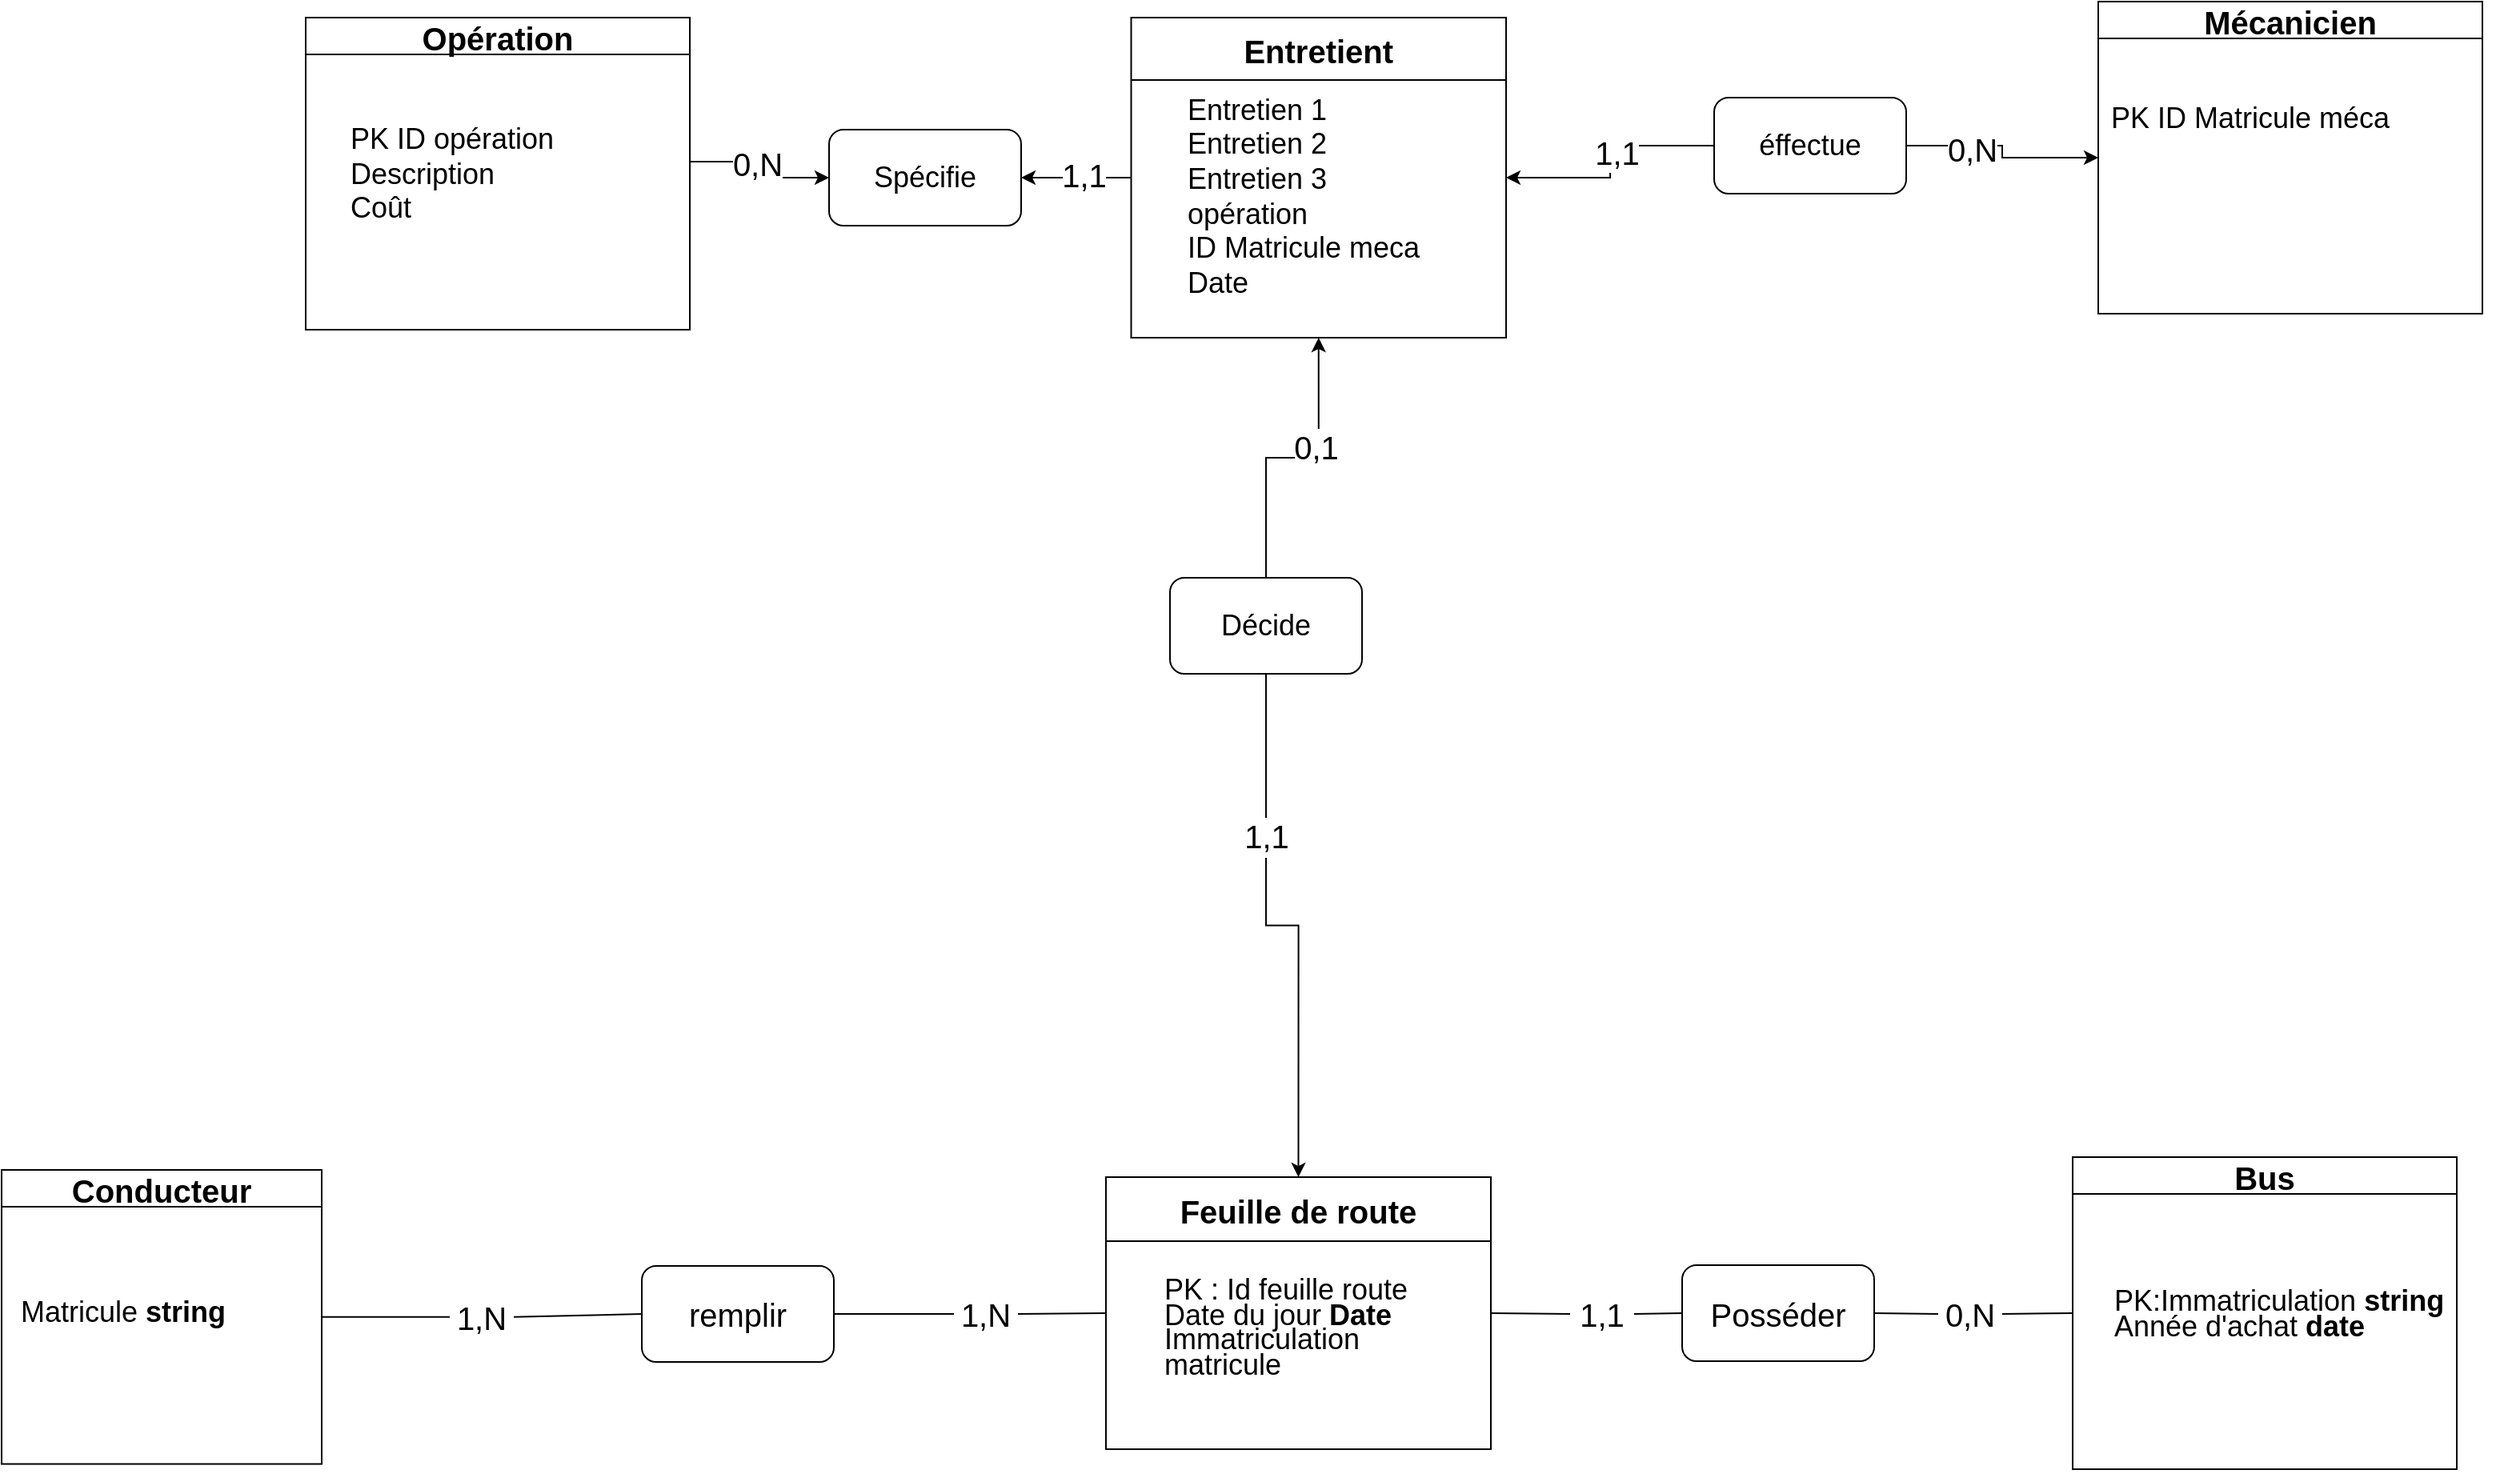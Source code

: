 <mxfile version="20.4.0" type="github" pages="2">
  <diagram id="kCcOomu7lyHqf6Q8XP2y" name="Page-1">
    <mxGraphModel dx="1977" dy="2199" grid="1" gridSize="10" guides="1" tooltips="1" connect="1" arrows="1" fold="1" page="1" pageScale="1" pageWidth="827" pageHeight="1169" math="0" shadow="0">
      <root>
        <mxCell id="0" />
        <mxCell id="1" parent="0" />
        <mxCell id="ydRF5MVsVOp3m-XFBrbL-1" value="Conducteur" style="swimlane;fontSize=20;" parent="1" vertex="1">
          <mxGeometry x="310" y="470" width="200" height="183.75" as="geometry" />
        </mxCell>
        <mxCell id="ydRF5MVsVOp3m-XFBrbL-2" value="&lt;p class=&quot;MsoListParagraphCxSpFirst&quot; style=&quot;margin: 0cm 0cm 0cm 36pt ; line-height: 15.693px ; font-size: 11pt ; font-family: &amp;quot;calibri&amp;quot; , sans-serif ; text-indent: -18pt&quot;&gt;&lt;/p&gt;&lt;font style=&quot;font-size: 18px&quot;&gt;Matricule&amp;nbsp;&lt;b&gt;string&lt;/b&gt;&lt;br&gt;&lt;b&gt;&lt;br&gt;&lt;/b&gt;&lt;/font&gt;" style="text;html=1;strokeColor=none;fillColor=none;align=left;verticalAlign=middle;whiteSpace=wrap;rounded=0;" parent="ydRF5MVsVOp3m-XFBrbL-1" vertex="1">
          <mxGeometry x="10" y="35" width="190" height="130" as="geometry" />
        </mxCell>
        <mxCell id="ydRF5MVsVOp3m-XFBrbL-3" value="Bus" style="swimlane;fontSize=20;" parent="1" vertex="1">
          <mxGeometry x="1604" y="462.01" width="240" height="195" as="geometry" />
        </mxCell>
        <mxCell id="ydRF5MVsVOp3m-XFBrbL-4" value="&lt;p class=&quot;MsoListParagraphCxSpFirst&quot; style=&quot;margin: 0cm 0cm 0cm 36pt ; line-height: 15.693px ; font-size: 11pt ; font-family: &amp;quot;calibri&amp;quot; , sans-serif ; text-indent: -18pt&quot;&gt;&lt;/p&gt;&lt;p class=&quot;MsoListParagraphCxSpFirst&quot; style=&quot;margin: 0cm 0cm 0cm 36pt ; line-height: 15.693px ; font-size: 11pt ; font-family: &amp;quot;calibri&amp;quot; , sans-serif ; text-indent: -18pt ; display: inline&quot;&gt;&lt;/p&gt;&lt;div style=&quot;font-size: 18px&quot;&gt;&lt;p style=&quot;margin: 0cm 0cm 0cm 36pt; line-height: 15.693px; font-family: calibri, sans-serif; text-indent: -18pt;&quot; class=&quot;MsoListParagraphCxSpFirst&quot;&gt;&lt;span style=&quot;text-indent: -18pt;&quot;&gt;PK:Immatriculation&amp;nbsp;&lt;b&gt;string&lt;/b&gt;&lt;/span&gt;&lt;/p&gt;&lt;p style=&quot;margin: 0cm 0cm 0cm 36pt; line-height: 15.693px; font-family: calibri, sans-serif; text-indent: -18pt;&quot; class=&quot;MsoListParagraphCxSpFirst&quot;&gt;&lt;span lang=&quot;FR&quot;&gt;Année d&#39;achat&amp;nbsp;&lt;b&gt;date&lt;/b&gt;&amp;nbsp;&lt;/span&gt;&lt;/p&gt;&lt;p style=&quot;margin: 0cm 0cm 0cm 36pt; line-height: 15.693px; font-family: calibri, sans-serif; text-indent: -18pt;&quot; class=&quot;MsoListParagraphCxSpFirst&quot;&gt;&lt;br&gt;&lt;/p&gt;&lt;/div&gt;" style="text;html=1;strokeColor=none;fillColor=none;align=left;verticalAlign=middle;whiteSpace=wrap;rounded=0;" parent="ydRF5MVsVOp3m-XFBrbL-3" vertex="1">
          <mxGeometry y="32.49" width="220" height="130" as="geometry" />
        </mxCell>
        <mxCell id="ydRF5MVsVOp3m-XFBrbL-5" value="Feuille de route" style="swimlane;startSize=40;fontSize=20;" parent="1" vertex="1">
          <mxGeometry x="1000" y="474.51" width="240.5" height="170" as="geometry" />
        </mxCell>
        <mxCell id="ydRF5MVsVOp3m-XFBrbL-6" value="&lt;p class=&quot;MsoListParagraphCxSpFirst&quot; style=&quot;margin: 0cm 0cm 0cm 36pt ; line-height: 15.693px ; font-size: 11pt ; font-family: &amp;quot;calibri&amp;quot; , sans-serif ; text-indent: -18pt&quot;&gt;&lt;/p&gt;&lt;p class=&quot;MsoListParagraphCxSpFirst&quot; style=&quot;margin: 0cm 0cm 0cm 36pt ; line-height: 15.693px ; font-size: 11pt ; font-family: &amp;quot;calibri&amp;quot; , sans-serif ; text-indent: -18pt ; display: inline&quot;&gt;&lt;/p&gt;&lt;p class=&quot;MsoListParagraphCxSpFirst&quot; style=&quot;text-align: left ; margin: 0cm 0cm 0cm 36pt ; line-height: 15.693px ; font-family: &amp;quot;calibri&amp;quot; , sans-serif ; text-indent: -18pt ; font-size: 18px&quot;&gt;PK : Id feuille route&lt;/p&gt;&lt;p class=&quot;MsoListParagraphCxSpFirst&quot; style=&quot;text-align: left ; margin: 0cm 0cm 0cm 36pt ; line-height: 15.693px ; font-family: &amp;quot;calibri&amp;quot; , sans-serif ; text-indent: -18pt ; font-size: 18px&quot;&gt;Date du jour &lt;b&gt;Date&lt;/b&gt;&lt;/p&gt;&lt;p class=&quot;MsoListParagraphCxSpFirst&quot; style=&quot;text-align: left ; margin: 0cm 0cm 0cm 36pt ; line-height: 15.693px ; font-family: &amp;quot;calibri&amp;quot; , sans-serif ; text-indent: -18pt ; font-size: 18px&quot;&gt;Immatriculation&lt;/p&gt;&lt;p class=&quot;MsoListParagraphCxSpFirst&quot; style=&quot;text-align: left ; margin: 0cm 0cm 0cm 36pt ; line-height: 15.693px ; font-family: &amp;quot;calibri&amp;quot; , sans-serif ; text-indent: -18pt ; font-size: 18px&quot;&gt;matricule&lt;/p&gt;" style="text;html=1;strokeColor=none;fillColor=none;align=center;verticalAlign=middle;whiteSpace=wrap;rounded=0;spacingTop=0;" parent="ydRF5MVsVOp3m-XFBrbL-5" vertex="1">
          <mxGeometry x="-2.25" y="-13.12" width="204.5" height="200" as="geometry" />
        </mxCell>
        <mxCell id="zJk3NgUdW0khPfUPsUJg-4" style="edgeStyle=orthogonalEdgeStyle;rounded=0;orthogonalLoop=1;jettySize=auto;html=1;exitX=0;exitY=0.5;exitDx=0;exitDy=0;entryX=1;entryY=0.5;entryDx=0;entryDy=0;fontSize=20;" edge="1" parent="1" source="ydRF5MVsVOp3m-XFBrbL-7" target="zJk3NgUdW0khPfUPsUJg-3">
          <mxGeometry relative="1" as="geometry" />
        </mxCell>
        <mxCell id="zJk3NgUdW0khPfUPsUJg-7" value="1,1" style="edgeLabel;html=1;align=center;verticalAlign=middle;resizable=0;points=[];fontSize=20;" vertex="1" connectable="0" parent="zJk3NgUdW0khPfUPsUJg-4">
          <mxGeometry x="-0.096" y="-2" relative="1" as="geometry">
            <mxPoint x="1" as="offset" />
          </mxGeometry>
        </mxCell>
        <mxCell id="ydRF5MVsVOp3m-XFBrbL-7" value="Entretient" style="swimlane;fontSize=20;startSize=39;" parent="1" vertex="1">
          <mxGeometry x="1015.75" y="-250" width="234.25" height="200" as="geometry" />
        </mxCell>
        <mxCell id="ydRF5MVsVOp3m-XFBrbL-8" value="&lt;p class=&quot;MsoListParagraphCxSpFirst&quot; style=&quot;margin: 0cm 0cm 0cm 36pt ; line-height: 15.693px ; font-size: 20px ; font-family: &amp;quot;calibri&amp;quot; , sans-serif ; text-indent: -18pt&quot;&gt;&lt;/p&gt;&lt;p class=&quot;MsoListParagraphCxSpFirst&quot; style=&quot;margin: 0cm 0cm 0cm 36pt ; line-height: 15.693px ; text-indent: -18pt ; display: inline ; font-size: 20px&quot;&gt;&lt;/p&gt;&lt;div style=&quot;text-indent: -24px ; font-size: 18px&quot;&gt;&lt;span style=&quot;font-family: calibri, sans-serif; background-color: initial;&quot;&gt;Entretien 1&lt;/span&gt;&lt;/div&gt;&lt;div style=&quot;text-indent: -24px ; font-size: 18px&quot;&gt;&lt;span style=&quot;font-family: calibri, sans-serif;&quot;&gt;Entretien 2&lt;/span&gt;&lt;span style=&quot;font-family: calibri, sans-serif; background-color: initial;&quot;&gt;&lt;br&gt;&lt;/span&gt;&lt;/div&gt;&lt;div style=&quot;text-indent: -24px ; font-size: 18px&quot;&gt;&lt;span style=&quot;font-family: calibri, sans-serif;&quot;&gt;Entretien 3&lt;/span&gt;&lt;/div&gt;&lt;div style=&quot;text-indent: -24px ; font-size: 18px&quot;&gt;&lt;span style=&quot;font-family: calibri, sans-serif; background-color: initial;&quot;&gt;opération&lt;/span&gt;&lt;br&gt;&lt;/div&gt;&lt;div style=&quot;text-indent: -24px ; font-size: 18px&quot;&gt;&lt;span style=&quot;font-family: calibri, sans-serif; background-color: initial;&quot;&gt;ID Matricule meca&lt;/span&gt;&lt;/div&gt;&lt;div style=&quot;text-indent: -24px ; font-size: 18px&quot;&gt;&lt;span style=&quot;font-family: calibri, sans-serif; background-color: initial;&quot;&gt;Date&lt;/span&gt;&lt;br&gt;&lt;/div&gt;&lt;p style=&quot;font-size: 20px&quot;&gt;&lt;/p&gt;" style="text;html=1;strokeColor=none;fillColor=none;align=left;verticalAlign=middle;whiteSpace=wrap;rounded=0;fontSize=20;" parent="ydRF5MVsVOp3m-XFBrbL-7" vertex="1">
          <mxGeometry x="57.13" y="70" width="152.87" height="79.74" as="geometry" />
        </mxCell>
        <mxCell id="ydRF5MVsVOp3m-XFBrbL-19" value="" style="endArrow=none;html=1;fontSize=20;strokeColor=#000000;fillColor=#000000;exitX=1;exitY=0.5;exitDx=0;exitDy=0;entryX=0;entryY=0.5;entryDx=0;entryDy=0;startArrow=none;" parent="1" source="ydRF5MVsVOp3m-XFBrbL-31" target="ydRF5MVsVOp3m-XFBrbL-5" edge="1">
          <mxGeometry width="50" height="50" relative="1" as="geometry">
            <mxPoint x="930" y="510" as="sourcePoint" />
            <mxPoint x="960" y="530" as="targetPoint" />
          </mxGeometry>
        </mxCell>
        <mxCell id="ydRF5MVsVOp3m-XFBrbL-20" value="" style="endArrow=none;html=1;fontSize=20;strokeColor=#000000;fillColor=#000000;exitX=1;exitY=0.5;exitDx=0;exitDy=0;entryX=0;entryY=0.5;entryDx=0;entryDy=0;startArrow=none;" parent="1" source="ydRF5MVsVOp3m-XFBrbL-29" target="ydRF5MVsVOp3m-XFBrbL-35" edge="1">
          <mxGeometry width="50" height="50" relative="1" as="geometry">
            <mxPoint x="560" y="561.875" as="sourcePoint" />
            <mxPoint x="660" y="553.75" as="targetPoint" />
          </mxGeometry>
        </mxCell>
        <mxCell id="ydRF5MVsVOp3m-XFBrbL-21" value="" style="rounded=1;whiteSpace=wrap;html=1;fontSize=20;" parent="1" vertex="1">
          <mxGeometry x="1360" y="529.5" width="120" height="60" as="geometry" />
        </mxCell>
        <mxCell id="ydRF5MVsVOp3m-XFBrbL-22" value="" style="endArrow=none;html=1;fontSize=20;strokeColor=#000000;fillColor=#000000;entryX=0;entryY=0.5;entryDx=0;entryDy=0;exitX=1;exitY=0.5;exitDx=0;exitDy=0;startArrow=none;" parent="1" source="ydRF5MVsVOp3m-XFBrbL-24" target="ydRF5MVsVOp3m-XFBrbL-21" edge="1">
          <mxGeometry width="50" height="50" relative="1" as="geometry">
            <mxPoint x="1252.75" y="540" as="sourcePoint" />
            <mxPoint x="1480" y="540" as="targetPoint" />
          </mxGeometry>
        </mxCell>
        <mxCell id="ydRF5MVsVOp3m-XFBrbL-23" value="Posséder" style="text;html=1;strokeColor=none;fillColor=none;align=center;verticalAlign=middle;whiteSpace=wrap;rounded=0;fontSize=20;" parent="1" vertex="1">
          <mxGeometry x="1400" y="549.5" width="40" height="20" as="geometry" />
        </mxCell>
        <mxCell id="ydRF5MVsVOp3m-XFBrbL-24" value="1,1" style="text;html=1;strokeColor=none;fillColor=none;align=center;verticalAlign=middle;whiteSpace=wrap;rounded=0;fontSize=20;" parent="1" vertex="1">
          <mxGeometry x="1290" y="550" width="40" height="20" as="geometry" />
        </mxCell>
        <mxCell id="ydRF5MVsVOp3m-XFBrbL-25" value="" style="endArrow=none;html=1;fontSize=20;strokeColor=#000000;fillColor=#000000;entryX=0;entryY=0.5;entryDx=0;entryDy=0;exitX=1;exitY=0.5;exitDx=0;exitDy=0;" parent="1" source="ydRF5MVsVOp3m-XFBrbL-5" target="ydRF5MVsVOp3m-XFBrbL-24" edge="1">
          <mxGeometry width="50" height="50" relative="1" as="geometry">
            <mxPoint x="1240.5" y="559.505" as="sourcePoint" />
            <mxPoint x="1370" y="559.51" as="targetPoint" />
          </mxGeometry>
        </mxCell>
        <mxCell id="ydRF5MVsVOp3m-XFBrbL-26" value="" style="endArrow=none;html=1;fontSize=20;strokeColor=#000000;fillColor=#000000;entryX=0;entryY=0.5;entryDx=0;entryDy=0;exitX=1;exitY=0.5;exitDx=0;exitDy=0;startArrow=none;" parent="1" source="ydRF5MVsVOp3m-XFBrbL-27" target="ydRF5MVsVOp3m-XFBrbL-3" edge="1">
          <mxGeometry width="50" height="50" relative="1" as="geometry">
            <mxPoint x="1240" y="410" as="sourcePoint" />
            <mxPoint x="1290" y="360" as="targetPoint" />
          </mxGeometry>
        </mxCell>
        <mxCell id="ydRF5MVsVOp3m-XFBrbL-27" value="0,N" style="text;html=1;strokeColor=none;fillColor=none;align=center;verticalAlign=middle;whiteSpace=wrap;rounded=0;fontSize=20;" parent="1" vertex="1">
          <mxGeometry x="1520" y="550" width="40" height="20" as="geometry" />
        </mxCell>
        <mxCell id="ydRF5MVsVOp3m-XFBrbL-28" value="" style="endArrow=none;html=1;fontSize=20;strokeColor=#000000;fillColor=#000000;entryX=0;entryY=0.5;entryDx=0;entryDy=0;exitX=1;exitY=0.5;exitDx=0;exitDy=0;" parent="1" source="ydRF5MVsVOp3m-XFBrbL-21" target="ydRF5MVsVOp3m-XFBrbL-27" edge="1">
          <mxGeometry width="50" height="50" relative="1" as="geometry">
            <mxPoint x="1480" y="559.5" as="sourcePoint" />
            <mxPoint x="1600" y="559.51" as="targetPoint" />
          </mxGeometry>
        </mxCell>
        <mxCell id="ydRF5MVsVOp3m-XFBrbL-29" value="1,N" style="text;html=1;strokeColor=none;fillColor=none;align=center;verticalAlign=middle;whiteSpace=wrap;rounded=0;fontSize=20;" parent="1" vertex="1">
          <mxGeometry x="590" y="551.87" width="40" height="20" as="geometry" />
        </mxCell>
        <mxCell id="ydRF5MVsVOp3m-XFBrbL-30" value="" style="endArrow=none;html=1;fontSize=20;strokeColor=#000000;fillColor=#000000;exitX=1;exitY=0.5;exitDx=0;exitDy=0;entryX=0;entryY=0.5;entryDx=0;entryDy=0;" parent="1" source="ydRF5MVsVOp3m-XFBrbL-1" target="ydRF5MVsVOp3m-XFBrbL-29" edge="1">
          <mxGeometry width="50" height="50" relative="1" as="geometry">
            <mxPoint x="510.0" y="561.875" as="sourcePoint" />
            <mxPoint x="630" y="561.87" as="targetPoint" />
          </mxGeometry>
        </mxCell>
        <mxCell id="ydRF5MVsVOp3m-XFBrbL-31" value="1,N" style="text;html=1;strokeColor=none;fillColor=none;align=center;verticalAlign=middle;whiteSpace=wrap;rounded=0;fontSize=20;" parent="1" vertex="1">
          <mxGeometry x="905" y="550" width="40" height="20" as="geometry" />
        </mxCell>
        <mxCell id="ydRF5MVsVOp3m-XFBrbL-32" value="" style="endArrow=none;html=1;fontSize=20;strokeColor=#000000;fillColor=#000000;exitX=1;exitY=0.5;exitDx=0;exitDy=0;entryX=0;entryY=0.5;entryDx=0;entryDy=0;startArrow=none;" parent="1" source="ydRF5MVsVOp3m-XFBrbL-35" target="ydRF5MVsVOp3m-XFBrbL-31" edge="1">
          <mxGeometry width="50" height="50" relative="1" as="geometry">
            <mxPoint x="860" y="553.75" as="sourcePoint" />
            <mxPoint x="1000" y="559.505" as="targetPoint" />
          </mxGeometry>
        </mxCell>
        <mxCell id="ydRF5MVsVOp3m-XFBrbL-35" value="remplir" style="rounded=1;whiteSpace=wrap;html=1;fontSize=20;" parent="1" vertex="1">
          <mxGeometry x="710" y="530" width="120" height="60" as="geometry" />
        </mxCell>
        <mxCell id="ydRF5MVsVOp3m-XFBrbL-55" value="Mécanicien" style="swimlane;fontSize=20;" parent="1" vertex="1">
          <mxGeometry x="1620" y="-260" width="240" height="195" as="geometry" />
        </mxCell>
        <mxCell id="ydRF5MVsVOp3m-XFBrbL-56" value="&lt;p class=&quot;MsoListParagraphCxSpFirst&quot; style=&quot;margin: 0cm 0cm 0cm 36pt ; line-height: 15.693px ; font-size: 11pt ; font-family: &amp;quot;calibri&amp;quot; , sans-serif ; text-indent: -18pt&quot;&gt;&lt;/p&gt;&lt;p class=&quot;MsoListParagraphCxSpFirst&quot; style=&quot;margin: 0cm 0cm 0cm 36pt ; line-height: 15.693px ; font-size: 11pt ; font-family: &amp;quot;calibri&amp;quot; , sans-serif ; text-indent: -18pt ; display: inline&quot;&gt;&lt;/p&gt;&lt;div style=&quot;text-indent: -24px; font-size: 18px;&quot;&gt;PK ID Matricule méca&lt;/div&gt;" style="text;html=1;strokeColor=none;fillColor=none;align=left;verticalAlign=middle;whiteSpace=wrap;rounded=0;" parent="ydRF5MVsVOp3m-XFBrbL-55" vertex="1">
          <mxGeometry x="30" y="1.421e-14" width="220" height="130" as="geometry" />
        </mxCell>
        <mxCell id="ydRF5MVsVOp3m-XFBrbL-61" value="Opération" style="swimlane;fontSize=20;" parent="1" vertex="1">
          <mxGeometry x="500" y="-250" width="240" height="195" as="geometry" />
        </mxCell>
        <mxCell id="ydRF5MVsVOp3m-XFBrbL-62" value="&lt;p class=&quot;MsoListParagraphCxSpFirst&quot; style=&quot;margin: 0cm 0cm 0cm 36pt ; line-height: 15.693px ; font-size: 11pt ; font-family: &amp;quot;calibri&amp;quot; , sans-serif ; text-indent: -18pt&quot;&gt;&lt;/p&gt;&lt;p class=&quot;MsoListParagraphCxSpFirst&quot; style=&quot;margin: 0cm 0cm 0cm 36pt ; line-height: 15.693px ; font-size: 11pt ; font-family: &amp;quot;calibri&amp;quot; , sans-serif ; text-indent: -18pt ; display: inline&quot;&gt;&lt;/p&gt;&lt;div style=&quot;text-indent: -24px; font-size: 18px;&quot;&gt;PK ID opération&lt;/div&gt;&lt;div style=&quot;text-indent: -24px; font-size: 18px;&quot;&gt;Description&lt;/div&gt;&lt;div style=&quot;text-indent: -24px; font-size: 18px;&quot;&gt;Coût&lt;/div&gt;" style="text;html=1;strokeColor=none;fillColor=none;align=left;verticalAlign=middle;whiteSpace=wrap;rounded=0;" parent="ydRF5MVsVOp3m-XFBrbL-61" vertex="1">
          <mxGeometry x="50" y="25" width="190" height="130" as="geometry" />
        </mxCell>
        <mxCell id="Iu7jHkpZ80fG5CSJtPb6-39" style="edgeStyle=orthogonalEdgeStyle;rounded=0;orthogonalLoop=1;jettySize=auto;html=1;exitX=0.5;exitY=1;exitDx=0;exitDy=0;entryX=0.5;entryY=0;entryDx=0;entryDy=0;fontSize=18;" parent="1" source="Iu7jHkpZ80fG5CSJtPb6-32" target="ydRF5MVsVOp3m-XFBrbL-5" edge="1">
          <mxGeometry relative="1" as="geometry" />
        </mxCell>
        <mxCell id="Iu7jHkpZ80fG5CSJtPb6-42" value="&lt;font style=&quot;font-size: 20px;&quot;&gt;1,1&lt;/font&gt;" style="edgeLabel;html=1;align=center;verticalAlign=middle;resizable=0;points=[];fontSize=18;" parent="Iu7jHkpZ80fG5CSJtPb6-39" vertex="1" connectable="0">
          <mxGeometry x="-0.399" relative="1" as="geometry">
            <mxPoint y="1" as="offset" />
          </mxGeometry>
        </mxCell>
        <mxCell id="Iu7jHkpZ80fG5CSJtPb6-40" style="edgeStyle=orthogonalEdgeStyle;rounded=0;orthogonalLoop=1;jettySize=auto;html=1;exitX=0.5;exitY=0;exitDx=0;exitDy=0;entryX=0.5;entryY=1;entryDx=0;entryDy=0;fontSize=18;" parent="1" source="Iu7jHkpZ80fG5CSJtPb6-32" target="ydRF5MVsVOp3m-XFBrbL-7" edge="1">
          <mxGeometry relative="1" as="geometry" />
        </mxCell>
        <mxCell id="Iu7jHkpZ80fG5CSJtPb6-43" value="&lt;font style=&quot;font-size: 20px;&quot;&gt;0,1&lt;/font&gt;" style="edgeLabel;html=1;align=center;verticalAlign=middle;resizable=0;points=[];fontSize=18;" parent="Iu7jHkpZ80fG5CSJtPb6-40" vertex="1" connectable="0">
          <mxGeometry x="0.247" y="2" relative="1" as="geometry">
            <mxPoint as="offset" />
          </mxGeometry>
        </mxCell>
        <mxCell id="Iu7jHkpZ80fG5CSJtPb6-32" value="&lt;font style=&quot;font-size: 18px;&quot;&gt;Décide&lt;/font&gt;" style="rounded=1;whiteSpace=wrap;html=1;" parent="1" vertex="1">
          <mxGeometry x="1040" y="100" width="120" height="60" as="geometry" />
        </mxCell>
        <mxCell id="Iu7jHkpZ80fG5CSJtPb6-34" style="edgeStyle=orthogonalEdgeStyle;rounded=0;orthogonalLoop=1;jettySize=auto;html=1;exitX=1;exitY=0.5;exitDx=0;exitDy=0;entryX=0;entryY=0.5;entryDx=0;entryDy=0;fontSize=18;" parent="1" source="Iu7jHkpZ80fG5CSJtPb6-33" target="ydRF5MVsVOp3m-XFBrbL-55" edge="1">
          <mxGeometry relative="1" as="geometry" />
        </mxCell>
        <mxCell id="zJk3NgUdW0khPfUPsUJg-1" value="&lt;font style=&quot;font-size: 20px;&quot;&gt;0,N&lt;/font&gt;" style="edgeLabel;html=1;align=center;verticalAlign=middle;resizable=0;points=[];" vertex="1" connectable="0" parent="Iu7jHkpZ80fG5CSJtPb6-34">
          <mxGeometry x="-0.357" y="-1" relative="1" as="geometry">
            <mxPoint y="1" as="offset" />
          </mxGeometry>
        </mxCell>
        <mxCell id="Iu7jHkpZ80fG5CSJtPb6-41" style="edgeStyle=orthogonalEdgeStyle;rounded=0;orthogonalLoop=1;jettySize=auto;html=1;exitX=0;exitY=0.5;exitDx=0;exitDy=0;entryX=1;entryY=0.5;entryDx=0;entryDy=0;fontSize=18;" parent="1" source="Iu7jHkpZ80fG5CSJtPb6-33" target="ydRF5MVsVOp3m-XFBrbL-7" edge="1">
          <mxGeometry relative="1" as="geometry" />
        </mxCell>
        <mxCell id="zJk3NgUdW0khPfUPsUJg-2" value="&lt;font style=&quot;font-size: 20px;&quot;&gt;1,1&lt;/font&gt;" style="edgeLabel;html=1;align=center;verticalAlign=middle;resizable=0;points=[];" vertex="1" connectable="0" parent="Iu7jHkpZ80fG5CSJtPb6-41">
          <mxGeometry x="-0.187" y="4" relative="1" as="geometry">
            <mxPoint as="offset" />
          </mxGeometry>
        </mxCell>
        <mxCell id="Iu7jHkpZ80fG5CSJtPb6-33" value="&lt;font style=&quot;font-size: 18px;&quot;&gt;éffectue&lt;/font&gt;" style="rounded=1;whiteSpace=wrap;html=1;" parent="1" vertex="1">
          <mxGeometry x="1380" y="-200" width="120" height="60" as="geometry" />
        </mxCell>
        <mxCell id="zJk3NgUdW0khPfUPsUJg-3" value="&lt;font style=&quot;font-size: 18px;&quot;&gt;Spécifie&lt;/font&gt;" style="rounded=1;whiteSpace=wrap;html=1;" vertex="1" parent="1">
          <mxGeometry x="827" y="-180" width="120" height="60" as="geometry" />
        </mxCell>
        <mxCell id="zJk3NgUdW0khPfUPsUJg-5" style="edgeStyle=orthogonalEdgeStyle;rounded=0;orthogonalLoop=1;jettySize=auto;html=1;exitX=1;exitY=0.5;exitDx=0;exitDy=0;entryX=0;entryY=0.5;entryDx=0;entryDy=0;fontSize=20;" edge="1" parent="1" source="ydRF5MVsVOp3m-XFBrbL-62" target="zJk3NgUdW0khPfUPsUJg-3">
          <mxGeometry relative="1" as="geometry" />
        </mxCell>
        <mxCell id="zJk3NgUdW0khPfUPsUJg-6" value="0,N" style="edgeLabel;html=1;align=center;verticalAlign=middle;resizable=0;points=[];fontSize=20;" vertex="1" connectable="0" parent="zJk3NgUdW0khPfUPsUJg-5">
          <mxGeometry x="-0.148" y="-1" relative="1" as="geometry">
            <mxPoint as="offset" />
          </mxGeometry>
        </mxCell>
      </root>
    </mxGraphModel>
  </diagram>
  <diagram name="Copie de Page-1" id="vSryEvdh9eNInihSYBhe">
    <mxGraphModel dx="1186" dy="618" grid="1" gridSize="10" guides="1" tooltips="1" connect="1" arrows="1" fold="1" page="1" pageScale="1" pageWidth="827" pageHeight="1169" math="0" shadow="0">
      <root>
        <mxCell id="OkvGatnhdS_OigGqhSep-0" />
        <mxCell id="OkvGatnhdS_OigGqhSep-1" parent="OkvGatnhdS_OigGqhSep-0" />
        <mxCell id="OkvGatnhdS_OigGqhSep-2" value="Conducteur" style="swimlane;fontSize=20;" vertex="1" parent="OkvGatnhdS_OigGqhSep-1">
          <mxGeometry x="310" y="470" width="200" height="183.75" as="geometry" />
        </mxCell>
        <mxCell id="OkvGatnhdS_OigGqhSep-3" value="&lt;p class=&quot;MsoListParagraphCxSpFirst&quot; style=&quot;margin: 0cm 0cm 0cm 36pt ; line-height: 15.693px ; font-size: 11pt ; font-family: &amp;quot;calibri&amp;quot; , sans-serif ; text-indent: -18pt&quot;&gt;&lt;/p&gt;&lt;font style=&quot;font-size: 18px&quot;&gt;Matricule&amp;nbsp;&lt;b&gt;string&lt;/b&gt;&lt;br&gt;&lt;b&gt;&lt;br&gt;&lt;/b&gt;&lt;/font&gt;" style="text;html=1;strokeColor=none;fillColor=none;align=left;verticalAlign=middle;whiteSpace=wrap;rounded=0;" vertex="1" parent="OkvGatnhdS_OigGqhSep-2">
          <mxGeometry x="10" y="35" width="190" height="130" as="geometry" />
        </mxCell>
        <mxCell id="OkvGatnhdS_OigGqhSep-4" value="Feuille de route" style="swimlane;fontSize=20;" vertex="1" parent="OkvGatnhdS_OigGqhSep-1">
          <mxGeometry x="1604" y="462.01" width="240" height="195" as="geometry" />
        </mxCell>
        <mxCell id="OkvGatnhdS_OigGqhSep-5" value="&lt;p class=&quot;MsoListParagraphCxSpFirst&quot; style=&quot;margin: 0cm 0cm 0cm 36pt ; line-height: 15.693px ; font-size: 11pt ; font-family: &amp;quot;calibri&amp;quot; , sans-serif ; text-indent: -18pt&quot;&gt;&lt;/p&gt;&lt;p class=&quot;MsoListParagraphCxSpFirst&quot; style=&quot;margin: 0cm 0cm 0cm 36pt ; line-height: 15.693px ; font-size: 11pt ; font-family: &amp;quot;calibri&amp;quot; , sans-serif ; text-indent: -18pt ; display: inline&quot;&gt;&lt;/p&gt;&lt;div style=&quot;font-size: 18px&quot;&gt;&lt;br&gt;&lt;/div&gt;" style="text;html=1;strokeColor=none;fillColor=none;align=left;verticalAlign=middle;whiteSpace=wrap;rounded=0;" vertex="1" parent="OkvGatnhdS_OigGqhSep-4">
          <mxGeometry x="10" y="34.87" width="220" height="130" as="geometry" />
        </mxCell>
        <mxCell id="OkvGatnhdS_OigGqhSep-6" value="Bus" style="swimlane;startSize=40;fontSize=20;" vertex="1" parent="OkvGatnhdS_OigGqhSep-1">
          <mxGeometry x="1000" y="440" width="240.5" height="239.01" as="geometry" />
        </mxCell>
        <mxCell id="OkvGatnhdS_OigGqhSep-7" value="&lt;p class=&quot;MsoListParagraphCxSpFirst&quot; style=&quot;margin: 0cm 0cm 0cm 36pt ; line-height: 15.693px ; font-size: 11pt ; font-family: &amp;quot;calibri&amp;quot; , sans-serif ; text-indent: -18pt&quot;&gt;&lt;/p&gt;&lt;p class=&quot;MsoListParagraphCxSpFirst&quot; style=&quot;margin: 0cm 0cm 0cm 36pt ; line-height: 15.693px ; font-size: 11pt ; font-family: &amp;quot;calibri&amp;quot; , sans-serif ; text-indent: -18pt ; display: inline&quot;&gt;&lt;/p&gt;&lt;p class=&quot;MsoListParagraphCxSpFirst&quot; style=&quot;text-align: left ; margin: 0cm 0cm 0cm 36pt ; line-height: 15.693px ; font-family: &amp;quot;calibri&amp;quot; , sans-serif ; text-indent: -18pt ; font-size: 18px&quot;&gt;&lt;span lang=&quot;FR&quot;&gt;&lt;font style=&quot;font-size: 18px&quot;&gt;Année d&#39;achat&amp;nbsp;&lt;b&gt;date&lt;/b&gt;&amp;nbsp;&lt;/font&gt;&lt;/span&gt;&lt;/p&gt;&lt;p class=&quot;MsoListParagraphCxSpFirst&quot; style=&quot;text-align: left ; margin: 0cm 0cm 0cm 36pt ; line-height: 15.693px ; font-family: &amp;quot;calibri&amp;quot; , sans-serif ; text-indent: -18pt ; font-size: 18px&quot;&gt;&lt;span style=&quot;text-indent: -18pt&quot;&gt;Immatriculation&amp;nbsp;&lt;b&gt;string&lt;/b&gt;&lt;/span&gt;&lt;/p&gt;&lt;p class=&quot;MsoListParagraphCxSpMiddle&quot; style=&quot;text-align: left ; margin: 0cm 0cm 0cm 36pt ; line-height: 15.693px ; font-family: &amp;quot;calibri&amp;quot; , sans-serif ; text-indent: -18pt ; font-size: 18px&quot;&gt;&lt;br&gt;&lt;/p&gt;" style="text;html=1;strokeColor=none;fillColor=none;align=center;verticalAlign=middle;whiteSpace=wrap;rounded=0;spacingTop=0;" vertex="1" parent="OkvGatnhdS_OigGqhSep-6">
          <mxGeometry x="10.75" y="39.01" width="204.5" height="200" as="geometry" />
        </mxCell>
        <mxCell id="OkvGatnhdS_OigGqhSep-8" value="Entretient 1" style="swimlane;fontSize=20;startSize=39;" vertex="1" parent="OkvGatnhdS_OigGqhSep-1">
          <mxGeometry x="740.5" y="39" width="204.5" height="160" as="geometry" />
        </mxCell>
        <mxCell id="OkvGatnhdS_OigGqhSep-9" value="&lt;p class=&quot;MsoListParagraphCxSpFirst&quot; style=&quot;margin: 0cm 0cm 0cm 36pt ; line-height: 15.693px ; font-size: 20px ; font-family: &amp;#34;calibri&amp;#34; , sans-serif ; text-indent: -18pt&quot;&gt;&lt;/p&gt;&lt;p class=&quot;MsoListParagraphCxSpFirst&quot; style=&quot;margin: 0cm 0cm 0cm 36pt ; line-height: 15.693px ; text-indent: -18pt ; display: inline ; font-size: 20px&quot;&gt;&lt;/p&gt;&lt;div style=&quot;text-indent: -24px ; font-size: 18px&quot;&gt;&lt;font face=&quot;calibri, sans-serif&quot; style=&quot;font-size: 18px&quot;&gt;Nbr chambres &lt;b&gt;int&lt;/b&gt;&lt;/font&gt;&lt;/div&gt;&lt;div style=&quot;text-indent: -24px ; font-size: 18px&quot;&gt;&lt;font face=&quot;calibri, sans-serif&quot; style=&quot;font-size: 18px&quot;&gt;Nbr étages &lt;b&gt;int&lt;/b&gt;&amp;nbsp;&amp;nbsp;&lt;/font&gt;&lt;/div&gt;&lt;div style=&quot;text-indent: -24px ; font-size: 18px&quot;&gt;&lt;span style=&quot;font-family: &amp;#34;calibri&amp;#34; , sans-serif&quot;&gt;Garage &lt;b&gt;string&lt;/b&gt;&lt;/span&gt;&lt;/div&gt;&lt;p style=&quot;font-size: 20px&quot;&gt;&lt;/p&gt;" style="text;html=1;strokeColor=none;fillColor=none;align=left;verticalAlign=middle;whiteSpace=wrap;rounded=0;fontSize=20;" vertex="1" parent="OkvGatnhdS_OigGqhSep-8">
          <mxGeometry x="50" y="49.74" width="124" height="80" as="geometry" />
        </mxCell>
        <mxCell id="OkvGatnhdS_OigGqhSep-10" value="Entretient 2" style="swimlane;rounded=0;startSize=40;fontSize=20;" vertex="1" parent="OkvGatnhdS_OigGqhSep-1">
          <mxGeometry x="1020.5" y="40" width="200" height="160" as="geometry" />
        </mxCell>
        <mxCell id="OkvGatnhdS_OigGqhSep-11" value="&lt;p class=&quot;MsoListParagraphCxSpFirst&quot; style=&quot;margin: 0cm 0cm 0cm 36pt ; line-height: 15.693px ; font-size: 11pt ; font-family: &amp;#34;calibri&amp;#34; , sans-serif ; text-indent: -18pt&quot;&gt;&lt;/p&gt;&lt;p class=&quot;MsoListParagraphCxSpFirst&quot; style=&quot;margin: 0cm 0cm 0cm 36pt ; line-height: 15.693px ; text-indent: -18pt ; display: inline&quot;&gt;&lt;/p&gt;&lt;div style=&quot;text-indent: -24px ; font-size: 20px&quot;&gt;&lt;font face=&quot;calibri, sans-serif&quot; style=&quot;font-size: 20px&quot;&gt;Nbr chambres &lt;b&gt;int&lt;/b&gt;&lt;/font&gt;&lt;/div&gt;&lt;div style=&quot;text-indent: -24px ; font-size: 20px&quot;&gt;&lt;font face=&quot;calibri, sans-serif&quot; style=&quot;font-size: 20px&quot;&gt;Nº étage &lt;b&gt;int&lt;/b&gt;&lt;/font&gt;&lt;/div&gt;&lt;div style=&quot;text-indent: -24px ; font-size: 20px&quot;&gt;&lt;font face=&quot;calibri, sans-serif&quot; style=&quot;font-size: 20px&quot;&gt;Garage &lt;b&gt;string&lt;/b&gt;&lt;/font&gt;&lt;/div&gt;&lt;p&gt;&lt;/p&gt;" style="text;html=1;strokeColor=none;fillColor=none;align=left;verticalAlign=middle;whiteSpace=wrap;rounded=0;" vertex="1" parent="OkvGatnhdS_OigGqhSep-10">
          <mxGeometry x="40" y="56.87" width="154.75" height="80" as="geometry" />
        </mxCell>
        <mxCell id="OkvGatnhdS_OigGqhSep-12" value="Entretient 3" style="swimlane;startSize=40;fontSize=20;" vertex="1" parent="OkvGatnhdS_OigGqhSep-1">
          <mxGeometry x="1300.5" y="40" width="159.5" height="160" as="geometry" />
        </mxCell>
        <mxCell id="OkvGatnhdS_OigGqhSep-13" value="&lt;p class=&quot;MsoListParagraphCxSpFirst&quot; style=&quot;margin: 0cm 0cm 0cm 36pt ; line-height: 15.693px ; font-size: 11pt ; font-family: &amp;#34;calibri&amp;#34; , sans-serif ; text-indent: -18pt&quot;&gt;&lt;/p&gt;&lt;p class=&quot;MsoListParagraphCxSpFirst&quot; style=&quot;margin: 0cm 0cm 0cm 36pt ; line-height: 15.693px ; text-indent: -18pt ; display: inline&quot;&gt;&lt;/p&gt;&lt;div style=&quot;text-indent: -24px ; font-size: 20px&quot;&gt;&lt;span style=&quot;font-family: &amp;#34;calibri&amp;#34; , sans-serif&quot;&gt;Nº étage &lt;b&gt;int&lt;/b&gt;&lt;/span&gt;&lt;br&gt;&lt;/div&gt;&lt;p&gt;&lt;/p&gt;" style="text;html=1;strokeColor=none;fillColor=none;align=left;verticalAlign=middle;whiteSpace=wrap;rounded=0;" vertex="1" parent="OkvGatnhdS_OigGqhSep-12">
          <mxGeometry x="40" y="56.87" width="89.5" height="63.74" as="geometry" />
        </mxCell>
        <mxCell id="OkvGatnhdS_OigGqhSep-14" value="" style="triangle;whiteSpace=wrap;html=1;fontSize=20;rotation=-90;" vertex="1" parent="OkvGatnhdS_OigGqhSep-1">
          <mxGeometry x="1085.25" y="270" width="70.5" height="80" as="geometry" />
        </mxCell>
        <mxCell id="OkvGatnhdS_OigGqhSep-15" value="t,e" style="text;html=1;strokeColor=none;fillColor=none;align=center;verticalAlign=middle;whiteSpace=wrap;rounded=0;fontSize=20;" vertex="1" parent="OkvGatnhdS_OigGqhSep-1">
          <mxGeometry x="1100.5" y="310" width="40" height="20" as="geometry" />
        </mxCell>
        <mxCell id="OkvGatnhdS_OigGqhSep-16" value="" style="endArrow=classic;html=1;fontSize=20;exitX=0;exitY=0.5;exitDx=0;exitDy=0;entryX=0.5;entryY=0;entryDx=0;entryDy=0;" edge="1" parent="OkvGatnhdS_OigGqhSep-1" source="OkvGatnhdS_OigGqhSep-14" target="OkvGatnhdS_OigGqhSep-6">
          <mxGeometry width="50" height="50" relative="1" as="geometry">
            <mxPoint x="1080" y="620" as="sourcePoint" />
            <mxPoint x="1190" y="430" as="targetPoint" />
          </mxGeometry>
        </mxCell>
        <mxCell id="OkvGatnhdS_OigGqhSep-17" value="" style="endArrow=none;html=1;fontSize=20;strokeColor=#000000;fillColor=#000000;exitX=0.5;exitY=1;exitDx=0;exitDy=0;entryX=1;entryY=0.5;entryDx=0;entryDy=0;" edge="1" parent="OkvGatnhdS_OigGqhSep-1" source="OkvGatnhdS_OigGqhSep-8" target="OkvGatnhdS_OigGqhSep-14">
          <mxGeometry width="50" height="50" relative="1" as="geometry">
            <mxPoint x="910" y="410" as="sourcePoint" />
            <mxPoint x="960" y="360" as="targetPoint" />
          </mxGeometry>
        </mxCell>
        <mxCell id="OkvGatnhdS_OigGqhSep-18" value="" style="endArrow=none;html=1;fontSize=20;strokeColor=#000000;fillColor=#000000;entryX=0.5;entryY=1;entryDx=0;entryDy=0;exitX=1;exitY=0.5;exitDx=0;exitDy=0;" edge="1" parent="OkvGatnhdS_OigGqhSep-1" source="OkvGatnhdS_OigGqhSep-14" target="OkvGatnhdS_OigGqhSep-10">
          <mxGeometry width="50" height="50" relative="1" as="geometry">
            <mxPoint x="910" y="410" as="sourcePoint" />
            <mxPoint x="960" y="360" as="targetPoint" />
          </mxGeometry>
        </mxCell>
        <mxCell id="OkvGatnhdS_OigGqhSep-19" value="" style="endArrow=none;html=1;fontSize=20;strokeColor=#000000;fillColor=#000000;entryX=0.5;entryY=1;entryDx=0;entryDy=0;exitX=1;exitY=0.5;exitDx=0;exitDy=0;" edge="1" parent="OkvGatnhdS_OigGqhSep-1" source="OkvGatnhdS_OigGqhSep-14" target="OkvGatnhdS_OigGqhSep-12">
          <mxGeometry width="50" height="50" relative="1" as="geometry">
            <mxPoint x="910" y="410" as="sourcePoint" />
            <mxPoint x="960" y="360" as="targetPoint" />
          </mxGeometry>
        </mxCell>
        <mxCell id="OkvGatnhdS_OigGqhSep-20" value="" style="endArrow=none;html=1;fontSize=20;strokeColor=#000000;fillColor=#000000;exitX=1;exitY=0.5;exitDx=0;exitDy=0;entryX=0;entryY=0.5;entryDx=0;entryDy=0;startArrow=none;" edge="1" parent="OkvGatnhdS_OigGqhSep-1" source="OkvGatnhdS_OigGqhSep-32" target="OkvGatnhdS_OigGqhSep-6">
          <mxGeometry width="50" height="50" relative="1" as="geometry">
            <mxPoint x="930" y="510" as="sourcePoint" />
            <mxPoint x="960" y="530" as="targetPoint" />
          </mxGeometry>
        </mxCell>
        <mxCell id="OkvGatnhdS_OigGqhSep-21" value="" style="endArrow=none;html=1;fontSize=20;strokeColor=#000000;fillColor=#000000;exitX=1;exitY=0.5;exitDx=0;exitDy=0;entryX=0;entryY=0.5;entryDx=0;entryDy=0;startArrow=none;" edge="1" parent="OkvGatnhdS_OigGqhSep-1" source="OkvGatnhdS_OigGqhSep-30" target="OkvGatnhdS_OigGqhSep-36">
          <mxGeometry width="50" height="50" relative="1" as="geometry">
            <mxPoint x="560" y="561.875" as="sourcePoint" />
            <mxPoint x="660" y="553.75" as="targetPoint" />
          </mxGeometry>
        </mxCell>
        <mxCell id="OkvGatnhdS_OigGqhSep-22" value="" style="rounded=1;whiteSpace=wrap;html=1;fontSize=20;" vertex="1" parent="OkvGatnhdS_OigGqhSep-1">
          <mxGeometry x="1360" y="529.5" width="120" height="60" as="geometry" />
        </mxCell>
        <mxCell id="OkvGatnhdS_OigGqhSep-23" value="" style="endArrow=none;html=1;fontSize=20;strokeColor=#000000;fillColor=#000000;entryX=0;entryY=0.5;entryDx=0;entryDy=0;exitX=1;exitY=0.5;exitDx=0;exitDy=0;startArrow=none;" edge="1" parent="OkvGatnhdS_OigGqhSep-1" source="OkvGatnhdS_OigGqhSep-25" target="OkvGatnhdS_OigGqhSep-22">
          <mxGeometry width="50" height="50" relative="1" as="geometry">
            <mxPoint x="1252.75" y="540" as="sourcePoint" />
            <mxPoint x="1480" y="540" as="targetPoint" />
          </mxGeometry>
        </mxCell>
        <mxCell id="OkvGatnhdS_OigGqhSep-24" value="Posséder" style="text;html=1;strokeColor=none;fillColor=none;align=center;verticalAlign=middle;whiteSpace=wrap;rounded=0;fontSize=20;" vertex="1" parent="OkvGatnhdS_OigGqhSep-1">
          <mxGeometry x="1400" y="549.5" width="40" height="20" as="geometry" />
        </mxCell>
        <mxCell id="OkvGatnhdS_OigGqhSep-25" value="1,1" style="text;html=1;strokeColor=none;fillColor=none;align=center;verticalAlign=middle;whiteSpace=wrap;rounded=0;fontSize=20;" vertex="1" parent="OkvGatnhdS_OigGqhSep-1">
          <mxGeometry x="1290" y="550" width="40" height="20" as="geometry" />
        </mxCell>
        <mxCell id="OkvGatnhdS_OigGqhSep-26" value="" style="endArrow=none;html=1;fontSize=20;strokeColor=#000000;fillColor=#000000;entryX=0;entryY=0.5;entryDx=0;entryDy=0;exitX=1;exitY=0.5;exitDx=0;exitDy=0;" edge="1" parent="OkvGatnhdS_OigGqhSep-1" source="OkvGatnhdS_OigGqhSep-6" target="OkvGatnhdS_OigGqhSep-25">
          <mxGeometry width="50" height="50" relative="1" as="geometry">
            <mxPoint x="1240.5" y="559.505" as="sourcePoint" />
            <mxPoint x="1370" y="559.51" as="targetPoint" />
          </mxGeometry>
        </mxCell>
        <mxCell id="OkvGatnhdS_OigGqhSep-27" value="" style="endArrow=none;html=1;fontSize=20;strokeColor=#000000;fillColor=#000000;entryX=0;entryY=0.5;entryDx=0;entryDy=0;exitX=1;exitY=0.5;exitDx=0;exitDy=0;startArrow=none;" edge="1" parent="OkvGatnhdS_OigGqhSep-1" source="OkvGatnhdS_OigGqhSep-28" target="OkvGatnhdS_OigGqhSep-4">
          <mxGeometry width="50" height="50" relative="1" as="geometry">
            <mxPoint x="1240" y="410" as="sourcePoint" />
            <mxPoint x="1290" y="360" as="targetPoint" />
          </mxGeometry>
        </mxCell>
        <mxCell id="OkvGatnhdS_OigGqhSep-28" value="0,N" style="text;html=1;strokeColor=none;fillColor=none;align=center;verticalAlign=middle;whiteSpace=wrap;rounded=0;fontSize=20;" vertex="1" parent="OkvGatnhdS_OigGqhSep-1">
          <mxGeometry x="1520" y="550" width="40" height="20" as="geometry" />
        </mxCell>
        <mxCell id="OkvGatnhdS_OigGqhSep-29" value="" style="endArrow=none;html=1;fontSize=20;strokeColor=#000000;fillColor=#000000;entryX=0;entryY=0.5;entryDx=0;entryDy=0;exitX=1;exitY=0.5;exitDx=0;exitDy=0;" edge="1" parent="OkvGatnhdS_OigGqhSep-1" source="OkvGatnhdS_OigGqhSep-22" target="OkvGatnhdS_OigGqhSep-28">
          <mxGeometry width="50" height="50" relative="1" as="geometry">
            <mxPoint x="1480" y="559.5" as="sourcePoint" />
            <mxPoint x="1600" y="559.51" as="targetPoint" />
          </mxGeometry>
        </mxCell>
        <mxCell id="OkvGatnhdS_OigGqhSep-30" value="0,N" style="text;html=1;strokeColor=none;fillColor=none;align=center;verticalAlign=middle;whiteSpace=wrap;rounded=0;fontSize=20;" vertex="1" parent="OkvGatnhdS_OigGqhSep-1">
          <mxGeometry x="590" y="551.87" width="40" height="20" as="geometry" />
        </mxCell>
        <mxCell id="OkvGatnhdS_OigGqhSep-31" value="" style="endArrow=none;html=1;fontSize=20;strokeColor=#000000;fillColor=#000000;exitX=1;exitY=0.5;exitDx=0;exitDy=0;entryX=0;entryY=0.5;entryDx=0;entryDy=0;" edge="1" parent="OkvGatnhdS_OigGqhSep-1" source="OkvGatnhdS_OigGqhSep-2" target="OkvGatnhdS_OigGqhSep-30">
          <mxGeometry width="50" height="50" relative="1" as="geometry">
            <mxPoint x="510.0" y="561.875" as="sourcePoint" />
            <mxPoint x="630" y="561.87" as="targetPoint" />
          </mxGeometry>
        </mxCell>
        <mxCell id="OkvGatnhdS_OigGqhSep-32" value="0,N" style="text;html=1;strokeColor=none;fillColor=none;align=center;verticalAlign=middle;whiteSpace=wrap;rounded=0;fontSize=20;" vertex="1" parent="OkvGatnhdS_OigGqhSep-1">
          <mxGeometry x="905" y="550" width="40" height="20" as="geometry" />
        </mxCell>
        <mxCell id="OkvGatnhdS_OigGqhSep-33" value="" style="endArrow=none;html=1;fontSize=20;strokeColor=#000000;fillColor=#000000;exitX=1;exitY=0.5;exitDx=0;exitDy=0;entryX=0;entryY=0.5;entryDx=0;entryDy=0;startArrow=none;" edge="1" parent="OkvGatnhdS_OigGqhSep-1" source="OkvGatnhdS_OigGqhSep-36" target="OkvGatnhdS_OigGqhSep-32">
          <mxGeometry width="50" height="50" relative="1" as="geometry">
            <mxPoint x="860" y="553.75" as="sourcePoint" />
            <mxPoint x="1000" y="559.505" as="targetPoint" />
          </mxGeometry>
        </mxCell>
        <mxCell id="OkvGatnhdS_OigGqhSep-34" value="" style="swimlane;fontSize=18;align=center;" vertex="1" parent="OkvGatnhdS_OigGqhSep-1">
          <mxGeometry x="1020.25" y="790" width="200" height="200" as="geometry" />
        </mxCell>
        <mxCell id="OkvGatnhdS_OigGqhSep-35" value="&lt;font style=&quot;font-size: 18px&quot;&gt;&lt;br&gt;&lt;/font&gt;" style="text;html=1;align=left;verticalAlign=middle;resizable=0;points=[];autosize=1;strokeColor=none;fillColor=none;" vertex="1" parent="OkvGatnhdS_OigGqhSep-34">
          <mxGeometry x="15.25" y="100" width="20" height="40" as="geometry" />
        </mxCell>
        <mxCell id="OkvGatnhdS_OigGqhSep-36" value="Conduire" style="rounded=1;whiteSpace=wrap;html=1;fontSize=20;" vertex="1" parent="OkvGatnhdS_OigGqhSep-1">
          <mxGeometry x="710" y="530" width="120" height="60" as="geometry" />
        </mxCell>
        <mxCell id="OkvGatnhdS_OigGqhSep-37" value="Signer" style="rounded=1;whiteSpace=wrap;html=1;fontSize=20;" vertex="1" parent="OkvGatnhdS_OigGqhSep-1">
          <mxGeometry x="410" y="860" width="120" height="60" as="geometry" />
        </mxCell>
        <mxCell id="OkvGatnhdS_OigGqhSep-38" value="1,N" style="endArrow=none;html=1;rounded=0;fontSize=18;exitX=0.5;exitY=1;exitDx=0;exitDy=0;entryX=0;entryY=0.5;entryDx=0;entryDy=0;" edge="1" parent="OkvGatnhdS_OigGqhSep-1" source="OkvGatnhdS_OigGqhSep-2" target="OkvGatnhdS_OigGqhSep-37">
          <mxGeometry width="50" height="50" relative="1" as="geometry">
            <mxPoint x="590" y="790" as="sourcePoint" />
            <mxPoint x="640" y="740" as="targetPoint" />
          </mxGeometry>
        </mxCell>
        <mxCell id="OkvGatnhdS_OigGqhSep-39" value="1,N" style="endArrow=none;html=1;rounded=0;fontSize=18;entryX=0;entryY=0.5;entryDx=0;entryDy=0;exitX=1;exitY=0.5;exitDx=0;exitDy=0;" edge="1" parent="OkvGatnhdS_OigGqhSep-1" source="OkvGatnhdS_OigGqhSep-37" target="OkvGatnhdS_OigGqhSep-34">
          <mxGeometry width="50" height="50" relative="1" as="geometry">
            <mxPoint x="890" y="1000" as="sourcePoint" />
            <mxPoint x="940" y="950" as="targetPoint" />
          </mxGeometry>
        </mxCell>
        <mxCell id="OkvGatnhdS_OigGqhSep-40" value="Signer" style="rounded=1;whiteSpace=wrap;html=1;fontSize=20;" vertex="1" parent="OkvGatnhdS_OigGqhSep-1">
          <mxGeometry x="1604" y="860" width="120" height="60" as="geometry" />
        </mxCell>
        <mxCell id="OkvGatnhdS_OigGqhSep-41" value="1,1" style="endArrow=none;html=1;rounded=0;fontSize=18;exitX=1;exitY=0.5;exitDx=0;exitDy=0;entryX=0;entryY=0.5;entryDx=0;entryDy=0;" edge="1" parent="OkvGatnhdS_OigGqhSep-1" source="OkvGatnhdS_OigGqhSep-34" target="OkvGatnhdS_OigGqhSep-40">
          <mxGeometry width="50" height="50" relative="1" as="geometry">
            <mxPoint x="1460" y="940" as="sourcePoint" />
            <mxPoint x="1510" y="890" as="targetPoint" />
          </mxGeometry>
        </mxCell>
        <mxCell id="OkvGatnhdS_OigGqhSep-42" value="0,N" style="endArrow=none;html=1;rounded=0;fontSize=18;entryX=0.5;entryY=1;entryDx=0;entryDy=0;exitX=1;exitY=0.5;exitDx=0;exitDy=0;" edge="1" parent="OkvGatnhdS_OigGqhSep-1" source="OkvGatnhdS_OigGqhSep-40" target="OkvGatnhdS_OigGqhSep-4">
          <mxGeometry width="50" height="50" relative="1" as="geometry">
            <mxPoint x="1810" y="810" as="sourcePoint" />
            <mxPoint x="1860" y="760" as="targetPoint" />
          </mxGeometry>
        </mxCell>
        <mxCell id="OkvGatnhdS_OigGqhSep-43" value="Mécanicien" style="swimlane;fontSize=20;" vertex="1" parent="OkvGatnhdS_OigGqhSep-1">
          <mxGeometry x="1770" y="180" width="240" height="195" as="geometry" />
        </mxCell>
        <mxCell id="OkvGatnhdS_OigGqhSep-44" value="&lt;p class=&quot;MsoListParagraphCxSpFirst&quot; style=&quot;margin: 0cm 0cm 0cm 36pt ; line-height: 15.693px ; font-size: 11pt ; font-family: &amp;#34;calibri&amp;#34; , sans-serif ; text-indent: -18pt&quot;&gt;&lt;/p&gt;&lt;p class=&quot;MsoListParagraphCxSpFirst&quot; style=&quot;margin: 0cm 0cm 0cm 36pt ; line-height: 15.693px ; font-size: 11pt ; font-family: &amp;#34;calibri&amp;#34; , sans-serif ; text-indent: -18pt ; display: inline&quot;&gt;&lt;/p&gt;&lt;div style=&quot;font-size: 18px&quot;&gt;&lt;span style=&quot;text-indent: -18pt&quot;&gt;&lt;font style=&quot;font-size: 18px&quot;&gt;ID de propriétaire &lt;b&gt;string&lt;/b&gt;&lt;/font&gt;&lt;/span&gt;&lt;/div&gt;&lt;div style=&quot;font-size: 18px&quot;&gt;Nº de compte &lt;b&gt;int&lt;/b&gt;&lt;/div&gt;&lt;div style=&quot;font-size: 18px&quot;&gt;&lt;span style=&quot;font-family: &amp;#34;calibri&amp;#34; , sans-serif ; text-indent: -18pt&quot;&gt;Nom &lt;b&gt;string&amp;nbsp;&lt;/b&gt;&lt;/span&gt;&lt;/div&gt;&lt;div style=&quot;font-size: 18px&quot;&gt;&lt;span style=&quot;font-family: &amp;#34;calibri&amp;#34; , sans-serif ; text-indent: -18pt&quot;&gt;Liste de biens &lt;b&gt;string&lt;/b&gt;&lt;/span&gt;&lt;/div&gt;&lt;div style=&quot;font-size: 18px&quot;&gt;&lt;span style=&quot;font-family: &amp;#34;calibri&amp;#34; , sans-serif ; text-indent: -18pt&quot;&gt;(ID du bien, adresse)&lt;/span&gt;&lt;/div&gt;&lt;div style=&quot;font-size: 18px&quot;&gt;&lt;span style=&quot;font-family: &amp;#34;calibri&amp;#34; , sans-serif ; text-indent: -18pt&quot;&gt;Numéro de Tel &lt;b&gt;int&lt;/b&gt;&lt;/span&gt;&lt;/div&gt;&lt;div style=&quot;text-indent: -24px ; font-size: 18px&quot;&gt;&lt;font face=&quot;calibri, sans-serif&quot;&gt;&amp;nbsp; &amp;nbsp; &amp;nbsp;Adresse email &lt;b&gt;string&lt;/b&gt;&lt;/font&gt;&lt;/div&gt;" style="text;html=1;strokeColor=none;fillColor=none;align=left;verticalAlign=middle;whiteSpace=wrap;rounded=0;" vertex="1" parent="OkvGatnhdS_OigGqhSep-43">
          <mxGeometry x="10" y="34.87" width="220" height="130" as="geometry" />
        </mxCell>
        <mxCell id="OkvGatnhdS_OigGqhSep-45" value="Feuille de route" style="swimlane;fontSize=20;" vertex="1" parent="OkvGatnhdS_OigGqhSep-1">
          <mxGeometry x="2080" y="170" width="240" height="195" as="geometry" />
        </mxCell>
        <mxCell id="OkvGatnhdS_OigGqhSep-46" value="&lt;p class=&quot;MsoListParagraphCxSpFirst&quot; style=&quot;margin: 0cm 0cm 0cm 36pt ; line-height: 15.693px ; font-size: 11pt ; font-family: &amp;quot;calibri&amp;quot; , sans-serif ; text-indent: -18pt&quot;&gt;&lt;/p&gt;&lt;p class=&quot;MsoListParagraphCxSpFirst&quot; style=&quot;margin: 0cm 0cm 0cm 36pt ; line-height: 15.693px ; font-size: 11pt ; font-family: &amp;quot;calibri&amp;quot; , sans-serif ; text-indent: -18pt ; display: inline&quot;&gt;&lt;/p&gt;&lt;div style=&quot;font-size: 18px&quot;&gt;&lt;br&gt;&lt;/div&gt;" style="text;html=1;strokeColor=none;fillColor=none;align=left;verticalAlign=middle;whiteSpace=wrap;rounded=0;" vertex="1" parent="OkvGatnhdS_OigGqhSep-45">
          <mxGeometry x="10" y="34.87" width="220" height="130" as="geometry" />
        </mxCell>
        <mxCell id="OkvGatnhdS_OigGqhSep-47" value="Feuille de route" style="swimlane;fontSize=20;" vertex="1" parent="OkvGatnhdS_OigGqhSep-1">
          <mxGeometry x="1890" y="780" width="240" height="195" as="geometry" />
        </mxCell>
        <mxCell id="OkvGatnhdS_OigGqhSep-48" value="&lt;p class=&quot;MsoListParagraphCxSpFirst&quot; style=&quot;margin: 0cm 0cm 0cm 36pt ; line-height: 15.693px ; font-size: 11pt ; font-family: &amp;quot;calibri&amp;quot; , sans-serif ; text-indent: -18pt&quot;&gt;&lt;/p&gt;&lt;p class=&quot;MsoListParagraphCxSpFirst&quot; style=&quot;margin: 0cm 0cm 0cm 36pt ; line-height: 15.693px ; font-size: 11pt ; font-family: &amp;quot;calibri&amp;quot; , sans-serif ; text-indent: -18pt ; display: inline&quot;&gt;&lt;/p&gt;&lt;div style=&quot;font-size: 18px&quot;&gt;&lt;br&gt;&lt;/div&gt;" style="text;html=1;strokeColor=none;fillColor=none;align=left;verticalAlign=middle;whiteSpace=wrap;rounded=0;" vertex="1" parent="OkvGatnhdS_OigGqhSep-47">
          <mxGeometry x="10" y="34.87" width="220" height="130" as="geometry" />
        </mxCell>
        <mxCell id="OkvGatnhdS_OigGqhSep-49" value="Feuille de route" style="swimlane;fontSize=20;" vertex="1" parent="OkvGatnhdS_OigGqhSep-1">
          <mxGeometry x="294" y="115" width="240" height="195" as="geometry" />
        </mxCell>
        <mxCell id="OkvGatnhdS_OigGqhSep-50" value="&lt;p class=&quot;MsoListParagraphCxSpFirst&quot; style=&quot;margin: 0cm 0cm 0cm 36pt ; line-height: 15.693px ; font-size: 11pt ; font-family: &amp;#34;calibri&amp;#34; , sans-serif ; text-indent: -18pt&quot;&gt;&lt;/p&gt;&lt;p class=&quot;MsoListParagraphCxSpFirst&quot; style=&quot;margin: 0cm 0cm 0cm 36pt ; line-height: 15.693px ; font-size: 11pt ; font-family: &amp;#34;calibri&amp;#34; , sans-serif ; text-indent: -18pt ; display: inline&quot;&gt;&lt;/p&gt;&lt;div style=&quot;font-size: 18px&quot;&gt;&lt;span style=&quot;text-indent: -18pt&quot;&gt;&lt;font style=&quot;font-size: 18px&quot;&gt;ID de propriétaire &lt;b&gt;string&lt;/b&gt;&lt;/font&gt;&lt;/span&gt;&lt;/div&gt;&lt;div style=&quot;font-size: 18px&quot;&gt;Nº de compte &lt;b&gt;int&lt;/b&gt;&lt;/div&gt;&lt;div style=&quot;font-size: 18px&quot;&gt;&lt;span style=&quot;font-family: &amp;#34;calibri&amp;#34; , sans-serif ; text-indent: -18pt&quot;&gt;Nom &lt;b&gt;string&amp;nbsp;&lt;/b&gt;&lt;/span&gt;&lt;/div&gt;&lt;div style=&quot;font-size: 18px&quot;&gt;&lt;span style=&quot;font-family: &amp;#34;calibri&amp;#34; , sans-serif ; text-indent: -18pt&quot;&gt;Liste de biens &lt;b&gt;string&lt;/b&gt;&lt;/span&gt;&lt;/div&gt;&lt;div style=&quot;font-size: 18px&quot;&gt;&lt;span style=&quot;font-family: &amp;#34;calibri&amp;#34; , sans-serif ; text-indent: -18pt&quot;&gt;(ID du bien, adresse)&lt;/span&gt;&lt;/div&gt;&lt;div style=&quot;font-size: 18px&quot;&gt;&lt;span style=&quot;font-family: &amp;#34;calibri&amp;#34; , sans-serif ; text-indent: -18pt&quot;&gt;Numéro de Tel &lt;b&gt;int&lt;/b&gt;&lt;/span&gt;&lt;/div&gt;&lt;div style=&quot;text-indent: -24px ; font-size: 18px&quot;&gt;&lt;font face=&quot;calibri, sans-serif&quot;&gt;&amp;nbsp; &amp;nbsp; &amp;nbsp;Adresse email &lt;b&gt;string&lt;/b&gt;&lt;/font&gt;&lt;/div&gt;" style="text;html=1;strokeColor=none;fillColor=none;align=left;verticalAlign=middle;whiteSpace=wrap;rounded=0;" vertex="1" parent="OkvGatnhdS_OigGqhSep-49">
          <mxGeometry x="10" y="34.87" width="220" height="130" as="geometry" />
        </mxCell>
        <mxCell id="OkvGatnhdS_OigGqhSep-51" value="Feuille de route" style="swimlane;fontSize=20;" vertex="1" parent="OkvGatnhdS_OigGqhSep-1">
          <mxGeometry x="2060" y="487" width="240" height="195" as="geometry" />
        </mxCell>
        <mxCell id="OkvGatnhdS_OigGqhSep-52" value="&lt;p class=&quot;MsoListParagraphCxSpFirst&quot; style=&quot;margin: 0cm 0cm 0cm 36pt ; line-height: 15.693px ; font-size: 11pt ; font-family: &amp;quot;calibri&amp;quot; , sans-serif ; text-indent: -18pt&quot;&gt;&lt;/p&gt;&lt;p class=&quot;MsoListParagraphCxSpFirst&quot; style=&quot;margin: 0cm 0cm 0cm 36pt ; line-height: 15.693px ; font-size: 11pt ; font-family: &amp;quot;calibri&amp;quot; , sans-serif ; text-indent: -18pt ; display: inline&quot;&gt;&lt;/p&gt;&lt;div style=&quot;font-size: 18px&quot;&gt;&lt;br&gt;&lt;/div&gt;" style="text;html=1;strokeColor=none;fillColor=none;align=left;verticalAlign=middle;whiteSpace=wrap;rounded=0;" vertex="1" parent="OkvGatnhdS_OigGqhSep-51">
          <mxGeometry x="10" y="34.87" width="220" height="130" as="geometry" />
        </mxCell>
      </root>
    </mxGraphModel>
  </diagram>
</mxfile>
